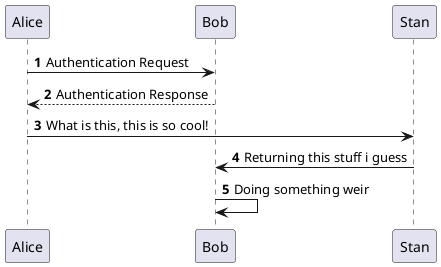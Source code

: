 @startuml
'https://plantuml.com/sequence-diagram

autonumber

Alice -> Bob: Authentication Request
Bob --> Alice: Authentication Response
Alice -> Stan: What is this, this is so cool!
Bob <- Stan: Returning this stuff i guess
Bob -> Bob: Doing something weir
@enduml
